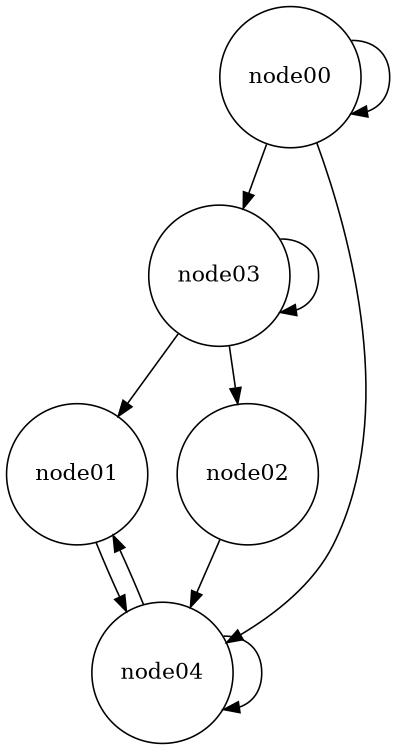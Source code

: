 digraph ClusterNodes {
		rankdir=UD;
		size="8,5"
		node [shape = circle];
	node00 -> node00
	node00 -> node03
	node00 -> node04
	node01 -> node04
	node02 -> node04
	node03 -> node02
	node03 -> node01
	node03 -> node03
	node04 -> node01
	node04 -> node04
}
